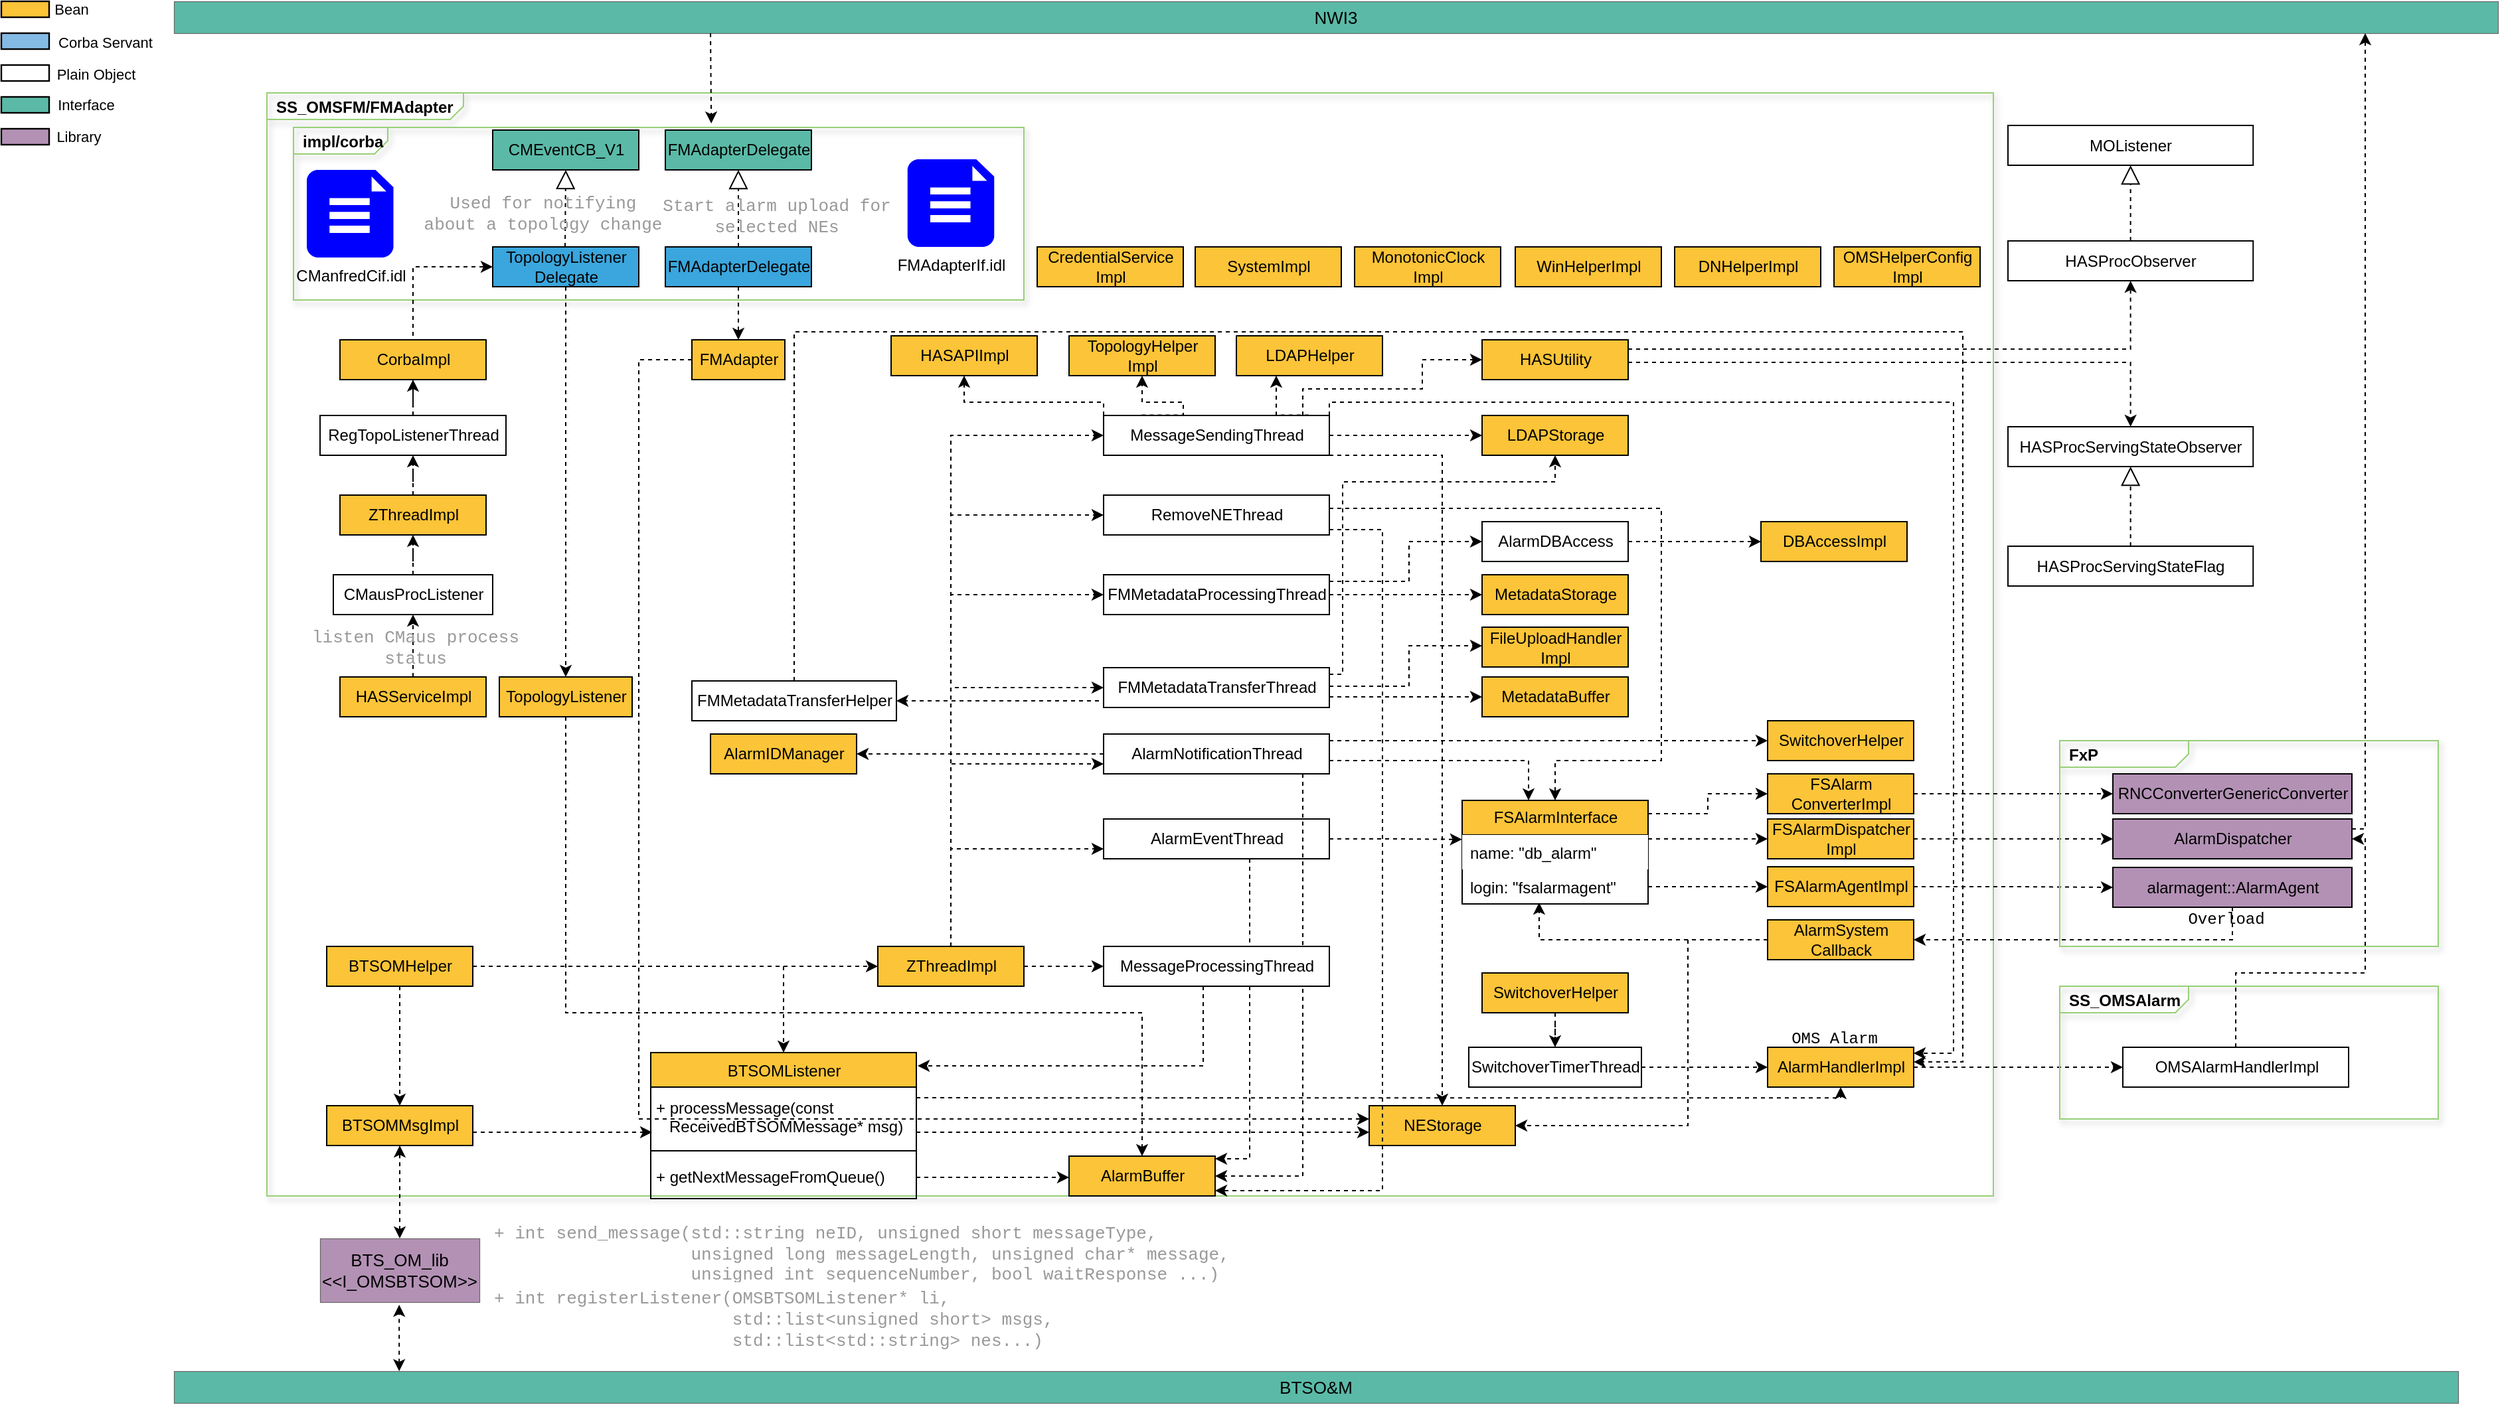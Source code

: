 <mxfile version="12.7.2" type="device"><diagram id="Pwhf-rDrV4LEIZyOtJQe" name="Page-1"><mxGraphModel dx="1102" dy="582" grid="1" gridSize="10" guides="1" tooltips="1" connect="1" arrows="1" fold="1" page="1" pageScale="1" pageWidth="1169" pageHeight="1654" math="0" shadow="0"><root><mxCell id="0"/><mxCell id="1" parent="0"/><mxCell id="qWpNxqT0MkbdNJrbMM1E-14" value="&lt;p style=&quot;margin: 0px ; margin-top: 4px ; margin-left: 7px ; text-align: left&quot;&gt;&lt;b&gt;SS_OMSFM/FMAdapter&lt;/b&gt;&lt;br&gt;&lt;/p&gt;" style="html=1;shape=mxgraph.sysml.package;overflow=fill;labelX=148.5;strokeWidth=1;align=center;fillColor=#FFFFFF;gradientColor=none;strokeColor=#97D077;perimeterSpacing=0;shadow=1;fillOpacity=0;" vertex="1" parent="1"><mxGeometry x="350" y="357" width="1300" height="831" as="geometry"/></mxCell><mxCell id="qWpNxqT0MkbdNJrbMM1E-1" value="" style="html=1;whiteSpace=wrap;;fontSize=11;spacing=0;fillOpacity=100;fillColor=#fcc438;strokeWidth=1.2;" vertex="1" parent="1"><mxGeometry x="150" y="288" width="36" height="12" as="geometry"/></mxCell><mxCell id="qWpNxqT0MkbdNJrbMM1E-2" value="" style="html=1;whiteSpace=wrap;;fontSize=11;spacing=0;fillOpacity=100;fillColor=#83bbe5;strokeWidth=1.2;" vertex="1" parent="1"><mxGeometry x="150" y="312" width="36" height="12" as="geometry"/></mxCell><mxCell id="qWpNxqT0MkbdNJrbMM1E-3" value="" style="html=1;whiteSpace=wrap;;fontSize=11;spacing=0;fillOpacity=100;fillColor=#FFFFFF;strokeWidth=1.2;" vertex="1" parent="1"><mxGeometry x="150" y="336" width="36" height="12" as="geometry"/></mxCell><mxCell id="qWpNxqT0MkbdNJrbMM1E-4" value="" style="html=1;whiteSpace=wrap;;fontSize=11;spacing=0;fillOpacity=100;fillColor=#5abaa7;strokeWidth=1.2;" vertex="1" parent="1"><mxGeometry x="150" y="360" width="36" height="12" as="geometry"/></mxCell><mxCell id="qWpNxqT0MkbdNJrbMM1E-5" value="Bean" style="html=1;whiteSpace=wrap;;fontSize=11;fontColor=#000000;spacing=5;strokeOpacity=0;fillOpacity=0;fillColor=#ffffff;strokeWidth=0.6;" vertex="1" parent="1"><mxGeometry x="190" y="288" width="25.5" height="12" as="geometry"/></mxCell><mxCell id="qWpNxqT0MkbdNJrbMM1E-6" value="Corba Servant" style="html=1;whiteSpace=wrap;;fontSize=11;fontColor=#000000;spacing=5;strokeOpacity=0;fillOpacity=0;fillColor=#ffffff;strokeWidth=0.6;" vertex="1" parent="1"><mxGeometry x="181.75" y="313" width="92.5" height="12" as="geometry"/></mxCell><mxCell id="qWpNxqT0MkbdNJrbMM1E-7" value="Plain Object" style="html=1;whiteSpace=wrap;;fontSize=11;fontColor=#000000;spacing=5;strokeOpacity=0;fillOpacity=0;fillColor=#ffffff;strokeWidth=0.6;" vertex="1" parent="1"><mxGeometry x="185" y="337" width="73" height="12" as="geometry"/></mxCell><mxCell id="qWpNxqT0MkbdNJrbMM1E-8" value="Interface" style="html=1;whiteSpace=wrap;;fontSize=11;fontColor=#000000;spacing=5;strokeOpacity=0;fillOpacity=0;fillColor=#ffffff;strokeWidth=0.6;" vertex="1" parent="1"><mxGeometry x="192.62" y="360" width="42" height="12" as="geometry"/></mxCell><mxCell id="qWpNxqT0MkbdNJrbMM1E-9" value="NWI3" style="html=1;whiteSpace=wrap;fontSize=13;fontColor=#000000;spacing=5;strokeColor=#666666;strokeOpacity=100;fillOpacity=100;fillColor=#5abaa7;strokeWidth=0.6;" vertex="1" parent="1"><mxGeometry x="280" y="288" width="1750" height="24" as="geometry"/></mxCell><mxCell id="qWpNxqT0MkbdNJrbMM1E-10" value="" style="html=1;whiteSpace=wrap;;fontSize=11;spacing=0;fillOpacity=100;fillColor=#b391b5;strokeWidth=1.2;" vertex="1" parent="1"><mxGeometry x="150" y="384" width="36" height="12" as="geometry"/></mxCell><mxCell id="qWpNxqT0MkbdNJrbMM1E-11" value="Library" style="html=1;whiteSpace=wrap;;fontSize=11;fontColor=#000000;spacing=5;strokeOpacity=0;fillOpacity=0;fillColor=#ffffff;strokeWidth=0.6;" vertex="1" parent="1"><mxGeometry x="192.62" y="384" width="31.38" height="12" as="geometry"/></mxCell><mxCell id="qWpNxqT0MkbdNJrbMM1E-12" value="BTSO&amp;amp;M" style="html=1;whiteSpace=wrap;fontSize=13;fontColor=#000000;spacing=5;strokeColor=#666666;strokeOpacity=100;fillOpacity=100;fillColor=#5abaa7;strokeWidth=0.6;" vertex="1" parent="1"><mxGeometry x="280" y="1320" width="1720" height="24" as="geometry"/></mxCell><mxCell id="qWpNxqT0MkbdNJrbMM1E-15" value="SystemImpl" style="html=1;fillColor=#FCC438;" vertex="1" parent="1"><mxGeometry x="1048.99" y="473" width="110" height="30" as="geometry"/></mxCell><mxCell id="qWpNxqT0MkbdNJrbMM1E-16" value="DNHelperImpl" style="html=1;fillColor=#FCC438;" vertex="1" parent="1"><mxGeometry x="1410" y="473" width="110" height="30" as="geometry"/></mxCell><mxCell id="qWpNxqT0MkbdNJrbMM1E-17" value="CredentialService&lt;br&gt;Impl" style="html=1;fillColor=#FCC438;" vertex="1" parent="1"><mxGeometry x="930" y="473" width="110" height="30" as="geometry"/></mxCell><mxCell id="qWpNxqT0MkbdNJrbMM1E-18" value="HASAPIImpl" style="html=1;fillColor=#FCC438;" vertex="1" parent="1"><mxGeometry x="820" y="540" width="110" height="30" as="geometry"/></mxCell><mxCell id="qWpNxqT0MkbdNJrbMM1E-283" style="edgeStyle=orthogonalEdgeStyle;rounded=0;orthogonalLoop=1;jettySize=auto;html=1;dashed=1;fontFamily=Courier New;fontSize=13;fontColor=#999999;" edge="1" parent="1" source="qWpNxqT0MkbdNJrbMM1E-19" target="qWpNxqT0MkbdNJrbMM1E-46"><mxGeometry relative="1" as="geometry"><Array as="points"><mxPoint x="630" y="558"/><mxPoint x="630" y="1130"/></Array></mxGeometry></mxCell><mxCell id="qWpNxqT0MkbdNJrbMM1E-19" value="FMAdapter" style="html=1;fillColor=#FCC438;" vertex="1" parent="1"><mxGeometry x="670" y="543" width="70" height="30" as="geometry"/></mxCell><mxCell id="qWpNxqT0MkbdNJrbMM1E-129" style="edgeStyle=orthogonalEdgeStyle;rounded=0;orthogonalLoop=1;jettySize=auto;html=1;dashed=1;fontFamily=Courier New;fontColor=#B9E0A5;exitX=1;exitY=0.5;exitDx=0;exitDy=0;" edge="1" parent="1" source="qWpNxqT0MkbdNJrbMM1E-135"><mxGeometry relative="1" as="geometry"><mxPoint x="1110" y="915" as="sourcePoint"/><mxPoint x="1480" y="955" as="targetPoint"/></mxGeometry></mxCell><mxCell id="qWpNxqT0MkbdNJrbMM1E-22" value="AlarmIDManager" style="html=1;fillColor=#FCC438;" vertex="1" parent="1"><mxGeometry x="684.01" y="840" width="110" height="30" as="geometry"/></mxCell><mxCell id="qWpNxqT0MkbdNJrbMM1E-284" style="edgeStyle=orthogonalEdgeStyle;rounded=0;orthogonalLoop=1;jettySize=auto;html=1;entryX=0.005;entryY=0.773;entryDx=0;entryDy=0;entryPerimeter=0;dashed=1;fontFamily=Courier New;fontSize=13;fontColor=#999999;" edge="1" parent="1" source="qWpNxqT0MkbdNJrbMM1E-23" target="qWpNxqT0MkbdNJrbMM1E-124"><mxGeometry relative="1" as="geometry"><Array as="points"><mxPoint x="540" y="1140"/><mxPoint x="540" y="1140"/></Array></mxGeometry></mxCell><mxCell id="qWpNxqT0MkbdNJrbMM1E-23" value="BTSOMMsgImpl" style="html=1;fillColor=#FCC438;" vertex="1" parent="1"><mxGeometry x="395.01" y="1120" width="110" height="30" as="geometry"/></mxCell><mxCell id="qWpNxqT0MkbdNJrbMM1E-32" value="CorbaImpl" style="html=1;fillColor=#FCC438;" vertex="1" parent="1"><mxGeometry x="405" y="543" width="110" height="30" as="geometry"/></mxCell><mxCell id="qWpNxqT0MkbdNJrbMM1E-207" style="edgeStyle=orthogonalEdgeStyle;rounded=0;orthogonalLoop=1;jettySize=auto;html=1;entryX=0;entryY=0.5;entryDx=0;entryDy=0;dashed=1;fontFamily=Courier New;fontColor=#B9E0A5;" edge="1" parent="1" source="qWpNxqT0MkbdNJrbMM1E-33" target="qWpNxqT0MkbdNJrbMM1E-206"><mxGeometry relative="1" as="geometry"/></mxCell><mxCell id="qWpNxqT0MkbdNJrbMM1E-33" value="FSAlarm&lt;br&gt;ConverterImpl" style="html=1;fillColor=#FCC438;" vertex="1" parent="1"><mxGeometry x="1480" y="870" width="110" height="30" as="geometry"/></mxCell><mxCell id="qWpNxqT0MkbdNJrbMM1E-34" value="DBAccessImpl" style="html=1;fillColor=#FCC438;" vertex="1" parent="1"><mxGeometry x="1475" y="680" width="110" height="30" as="geometry"/></mxCell><mxCell id="qWpNxqT0MkbdNJrbMM1E-35" value="MonotonicClock&lt;br&gt;Impl" style="html=1;fillColor=#FCC438;" vertex="1" parent="1"><mxGeometry x="1169" y="473" width="110" height="30" as="geometry"/></mxCell><mxCell id="qWpNxqT0MkbdNJrbMM1E-240" style="edgeStyle=orthogonalEdgeStyle;rounded=0;orthogonalLoop=1;jettySize=auto;html=1;dashed=1;fontFamily=Courier New;fontColor=#B9E0A5;" edge="1" parent="1" source="qWpNxqT0MkbdNJrbMM1E-36" target="qWpNxqT0MkbdNJrbMM1E-37"><mxGeometry relative="1" as="geometry"><Array as="points"><mxPoint x="575" y="1050"/><mxPoint x="1009" y="1050"/></Array></mxGeometry></mxCell><mxCell id="qWpNxqT0MkbdNJrbMM1E-36" value="TopologyListener" style="html=1;fillColor=#FCC438;" vertex="1" parent="1"><mxGeometry x="525" y="797" width="100" height="30" as="geometry"/></mxCell><mxCell id="qWpNxqT0MkbdNJrbMM1E-37" value="AlarmBuffer" style="html=1;fillColor=#FCC438;" vertex="1" parent="1"><mxGeometry x="953.99" y="1158" width="110" height="30" as="geometry"/></mxCell><mxCell id="qWpNxqT0MkbdNJrbMM1E-295" style="edgeStyle=orthogonalEdgeStyle;rounded=0;orthogonalLoop=1;jettySize=auto;html=1;entryX=0.5;entryY=1;entryDx=0;entryDy=0;dashed=1;fontFamily=Courier New;fontSize=13;fontColor=#999999;" edge="1" parent="1" source="qWpNxqT0MkbdNJrbMM1E-38" target="qWpNxqT0MkbdNJrbMM1E-293"><mxGeometry relative="1" as="geometry"><Array as="points"><mxPoint x="1753" y="550"/></Array></mxGeometry></mxCell><mxCell id="qWpNxqT0MkbdNJrbMM1E-299" style="edgeStyle=orthogonalEdgeStyle;rounded=0;orthogonalLoop=1;jettySize=auto;html=1;entryX=0.5;entryY=0;entryDx=0;entryDy=0;dashed=1;fontFamily=Courier New;fontSize=13;fontColor=#999999;" edge="1" parent="1" source="qWpNxqT0MkbdNJrbMM1E-38" target="qWpNxqT0MkbdNJrbMM1E-288"><mxGeometry relative="1" as="geometry"><Array as="points"><mxPoint x="1753" y="560"/></Array></mxGeometry></mxCell><mxCell id="qWpNxqT0MkbdNJrbMM1E-38" value="HASUtility" style="html=1;fillColor=#FCC438;" vertex="1" parent="1"><mxGeometry x="1265" y="543" width="110" height="30" as="geometry"/></mxCell><mxCell id="qWpNxqT0MkbdNJrbMM1E-198" style="edgeStyle=orthogonalEdgeStyle;rounded=0;orthogonalLoop=1;jettySize=auto;html=1;entryX=1;entryY=0.5;entryDx=0;entryDy=0;dashed=1;fontFamily=Courier New;fontColor=#B9E0A5;" edge="1" parent="1" source="qWpNxqT0MkbdNJrbMM1E-202" target="qWpNxqT0MkbdNJrbMM1E-47"><mxGeometry relative="1" as="geometry"><Array as="points"><mxPoint x="1830" y="995"/></Array></mxGeometry></mxCell><mxCell id="qWpNxqT0MkbdNJrbMM1E-203" style="edgeStyle=orthogonalEdgeStyle;rounded=0;orthogonalLoop=1;jettySize=auto;html=1;entryX=0;entryY=0.5;entryDx=0;entryDy=0;dashed=1;fontFamily=Courier New;fontColor=#B9E0A5;" edge="1" parent="1" source="qWpNxqT0MkbdNJrbMM1E-41" target="qWpNxqT0MkbdNJrbMM1E-202"><mxGeometry relative="1" as="geometry"/></mxCell><mxCell id="qWpNxqT0MkbdNJrbMM1E-41" value="FSAlarmAgentImpl" style="html=1;fillColor=#FCC438;" vertex="1" parent="1"><mxGeometry x="1480" y="940" width="110" height="30" as="geometry"/></mxCell><mxCell id="qWpNxqT0MkbdNJrbMM1E-42" value="TopologyHelper&lt;br&gt;Impl" style="html=1;fillColor=#FCC438;" vertex="1" parent="1"><mxGeometry x="953.99" y="540" width="110" height="30" as="geometry"/></mxCell><mxCell id="qWpNxqT0MkbdNJrbMM1E-267" style="edgeStyle=orthogonalEdgeStyle;rounded=0;orthogonalLoop=1;jettySize=auto;html=1;entryX=0.5;entryY=1;entryDx=0;entryDy=0;dashed=1;fontFamily=Courier New;fontSize=13;fontColor=#999999;" edge="1" parent="1" source="qWpNxqT0MkbdNJrbMM1E-43" target="qWpNxqT0MkbdNJrbMM1E-241"><mxGeometry relative="1" as="geometry"/></mxCell><mxCell id="qWpNxqT0MkbdNJrbMM1E-43" value="HASServiceImpl" style="html=1;fillColor=#FCC438;" vertex="1" parent="1"><mxGeometry x="405" y="797" width="110" height="30" as="geometry"/></mxCell><mxCell id="qWpNxqT0MkbdNJrbMM1E-44" value="WinHelperImpl" style="html=1;fillColor=#FCC438;" vertex="1" parent="1"><mxGeometry x="1290" y="473" width="110" height="30" as="geometry"/></mxCell><mxCell id="qWpNxqT0MkbdNJrbMM1E-46" value="NEStorage" style="html=1;fillColor=#FCC438;" vertex="1" parent="1"><mxGeometry x="1180" y="1120" width="110" height="30" as="geometry"/></mxCell><mxCell id="qWpNxqT0MkbdNJrbMM1E-281" style="edgeStyle=orthogonalEdgeStyle;rounded=0;orthogonalLoop=1;jettySize=auto;html=1;entryX=0.414;entryY=0.962;entryDx=0;entryDy=0;entryPerimeter=0;dashed=1;fontFamily=Courier New;fontSize=13;fontColor=#999999;exitX=0;exitY=0.5;exitDx=0;exitDy=0;" edge="1" parent="1" source="qWpNxqT0MkbdNJrbMM1E-47" target="qWpNxqT0MkbdNJrbMM1E-135"><mxGeometry relative="1" as="geometry"/></mxCell><mxCell id="qWpNxqT0MkbdNJrbMM1E-282" style="edgeStyle=orthogonalEdgeStyle;rounded=0;orthogonalLoop=1;jettySize=auto;html=1;entryX=1;entryY=0.5;entryDx=0;entryDy=0;dashed=1;fontFamily=Courier New;fontSize=13;fontColor=#999999;" edge="1" parent="1" source="qWpNxqT0MkbdNJrbMM1E-47" target="qWpNxqT0MkbdNJrbMM1E-46"><mxGeometry relative="1" as="geometry"><Array as="points"><mxPoint x="1420" y="1135"/></Array></mxGeometry></mxCell><mxCell id="qWpNxqT0MkbdNJrbMM1E-47" value="AlarmSystem&lt;br&gt;Callback" style="html=1;fillColor=#FCC438;" vertex="1" parent="1"><mxGeometry x="1480" y="980" width="110" height="30" as="geometry"/></mxCell><mxCell id="qWpNxqT0MkbdNJrbMM1E-48" value="FileUploadHandler&lt;br&gt;Impl" style="html=1;fillColor=#FCC438;" vertex="1" parent="1"><mxGeometry x="1265" y="759.5" width="110" height="30" as="geometry"/></mxCell><mxCell id="qWpNxqT0MkbdNJrbMM1E-201" style="edgeStyle=orthogonalEdgeStyle;rounded=0;orthogonalLoop=1;jettySize=auto;html=1;entryX=0;entryY=0.5;entryDx=0;entryDy=0;dashed=1;fontFamily=Courier New;fontColor=#B9E0A5;" edge="1" parent="1" source="qWpNxqT0MkbdNJrbMM1E-50" target="qWpNxqT0MkbdNJrbMM1E-200"><mxGeometry relative="1" as="geometry"/></mxCell><mxCell id="qWpNxqT0MkbdNJrbMM1E-50" value="FSAlarmDispatcher&lt;br&gt;Impl" style="html=1;fillColor=#FCC438;" vertex="1" parent="1"><mxGeometry x="1480" y="904" width="110" height="30" as="geometry"/></mxCell><mxCell id="qWpNxqT0MkbdNJrbMM1E-208" style="edgeStyle=orthogonalEdgeStyle;rounded=0;orthogonalLoop=1;jettySize=auto;html=1;dashed=1;fontFamily=Courier New;fontColor=#B9E0A5;" edge="1" parent="1" source="qWpNxqT0MkbdNJrbMM1E-51" target="qWpNxqT0MkbdNJrbMM1E-151"><mxGeometry relative="1" as="geometry"/></mxCell><mxCell id="qWpNxqT0MkbdNJrbMM1E-51" value="AlarmHandlerImpl" style="html=1;fillColor=#FCC438;" vertex="1" parent="1"><mxGeometry x="1480" y="1076" width="110" height="30" as="geometry"/></mxCell><mxCell id="qWpNxqT0MkbdNJrbMM1E-89" style="edgeStyle=orthogonalEdgeStyle;rounded=0;orthogonalLoop=1;jettySize=auto;html=1;dashed=1;" edge="1" parent="1" source="qWpNxqT0MkbdNJrbMM1E-52" target="qWpNxqT0MkbdNJrbMM1E-87"><mxGeometry relative="1" as="geometry"><Array as="points"><mxPoint x="865" y="615"/></Array></mxGeometry></mxCell><mxCell id="qWpNxqT0MkbdNJrbMM1E-120" style="edgeStyle=orthogonalEdgeStyle;rounded=0;orthogonalLoop=1;jettySize=auto;html=1;dashed=1;fontFamily=Courier New;fontColor=#B9E0A5;" edge="1" parent="1" source="qWpNxqT0MkbdNJrbMM1E-52" target="qWpNxqT0MkbdNJrbMM1E-93"><mxGeometry relative="1" as="geometry"/></mxCell><mxCell id="qWpNxqT0MkbdNJrbMM1E-191" style="edgeStyle=orthogonalEdgeStyle;rounded=0;orthogonalLoop=1;jettySize=auto;html=1;entryX=0;entryY=0.5;entryDx=0;entryDy=0;dashed=1;fontFamily=Courier New;fontColor=#B9E0A5;" edge="1" parent="1" source="qWpNxqT0MkbdNJrbMM1E-52" target="qWpNxqT0MkbdNJrbMM1E-90"><mxGeometry relative="1" as="geometry"><Array as="points"><mxPoint x="865" y="675"/></Array></mxGeometry></mxCell><mxCell id="qWpNxqT0MkbdNJrbMM1E-192" style="edgeStyle=orthogonalEdgeStyle;rounded=0;orthogonalLoop=1;jettySize=auto;html=1;entryX=0;entryY=0.5;entryDx=0;entryDy=0;dashed=1;fontFamily=Courier New;fontColor=#B9E0A5;" edge="1" parent="1" source="qWpNxqT0MkbdNJrbMM1E-52" target="qWpNxqT0MkbdNJrbMM1E-97"><mxGeometry relative="1" as="geometry"><Array as="points"><mxPoint x="865" y="735"/></Array></mxGeometry></mxCell><mxCell id="qWpNxqT0MkbdNJrbMM1E-193" style="edgeStyle=orthogonalEdgeStyle;rounded=0;orthogonalLoop=1;jettySize=auto;html=1;entryX=0;entryY=0.5;entryDx=0;entryDy=0;dashed=1;fontFamily=Courier New;fontColor=#B9E0A5;" edge="1" parent="1" source="qWpNxqT0MkbdNJrbMM1E-52" target="qWpNxqT0MkbdNJrbMM1E-95"><mxGeometry relative="1" as="geometry"><Array as="points"><mxPoint x="865" y="805"/></Array></mxGeometry></mxCell><mxCell id="qWpNxqT0MkbdNJrbMM1E-194" style="edgeStyle=orthogonalEdgeStyle;rounded=0;orthogonalLoop=1;jettySize=auto;html=1;entryX=0;entryY=0.75;entryDx=0;entryDy=0;dashed=1;fontFamily=Courier New;fontColor=#B9E0A5;" edge="1" parent="1" source="qWpNxqT0MkbdNJrbMM1E-52" target="qWpNxqT0MkbdNJrbMM1E-92"><mxGeometry relative="1" as="geometry"><Array as="points"><mxPoint x="865" y="863"/></Array></mxGeometry></mxCell><mxCell id="qWpNxqT0MkbdNJrbMM1E-195" style="edgeStyle=orthogonalEdgeStyle;rounded=0;orthogonalLoop=1;jettySize=auto;html=1;entryX=0;entryY=0.75;entryDx=0;entryDy=0;dashed=1;fontFamily=Courier New;fontColor=#B9E0A5;" edge="1" parent="1" source="qWpNxqT0MkbdNJrbMM1E-52" target="qWpNxqT0MkbdNJrbMM1E-91"><mxGeometry relative="1" as="geometry"><Array as="points"><mxPoint x="865" y="927"/></Array></mxGeometry></mxCell><mxCell id="qWpNxqT0MkbdNJrbMM1E-52" value="ZThreadImpl" style="html=1;fillColor=#FCC438;" vertex="1" parent="1"><mxGeometry x="810" y="1000" width="110" height="30" as="geometry"/></mxCell><mxCell id="qWpNxqT0MkbdNJrbMM1E-53" value="OMSHelperConfig&lt;br&gt;Impl" style="html=1;fillColor=#FCC438;" vertex="1" parent="1"><mxGeometry x="1530" y="473" width="110" height="30" as="geometry"/></mxCell><mxCell id="qWpNxqT0MkbdNJrbMM1E-88" style="edgeStyle=orthogonalEdgeStyle;rounded=0;orthogonalLoop=1;jettySize=auto;html=1;dashed=1;" edge="1" parent="1" source="qWpNxqT0MkbdNJrbMM1E-54" target="qWpNxqT0MkbdNJrbMM1E-52"><mxGeometry relative="1" as="geometry"/></mxCell><mxCell id="qWpNxqT0MkbdNJrbMM1E-118" style="edgeStyle=orthogonalEdgeStyle;rounded=0;orthogonalLoop=1;jettySize=auto;html=1;entryX=0.5;entryY=0;entryDx=0;entryDy=0;dashed=1;fontFamily=Courier New;fontColor=#B9E0A5;" edge="1" parent="1" source="qWpNxqT0MkbdNJrbMM1E-54" target="qWpNxqT0MkbdNJrbMM1E-23"><mxGeometry relative="1" as="geometry"/></mxCell><mxCell id="qWpNxqT0MkbdNJrbMM1E-119" style="edgeStyle=orthogonalEdgeStyle;rounded=0;orthogonalLoop=1;jettySize=auto;html=1;dashed=1;fontFamily=Courier New;fontColor=#B9E0A5;entryX=0.5;entryY=0;entryDx=0;entryDy=0;" edge="1" parent="1" source="qWpNxqT0MkbdNJrbMM1E-54" target="qWpNxqT0MkbdNJrbMM1E-123"><mxGeometry relative="1" as="geometry"><mxPoint x="715" y="1120" as="targetPoint"/><Array as="points"><mxPoint x="739" y="1015"/></Array></mxGeometry></mxCell><mxCell id="qWpNxqT0MkbdNJrbMM1E-54" value="BTSOMHelper" style="html=1;fillColor=#FCC438;" vertex="1" parent="1"><mxGeometry x="395.01" y="1000" width="110" height="30" as="geometry"/></mxCell><mxCell id="qWpNxqT0MkbdNJrbMM1E-55" value="SwitchoverHelper" style="html=1;fillColor=#FCC438;" vertex="1" parent="1"><mxGeometry x="1480" y="830" width="110" height="30" as="geometry"/></mxCell><mxCell id="qWpNxqT0MkbdNJrbMM1E-56" value="LDAPStorage" style="html=1;fillColor=#FCC438;" vertex="1" parent="1"><mxGeometry x="1265" y="600" width="110" height="30" as="geometry"/></mxCell><mxCell id="qWpNxqT0MkbdNJrbMM1E-57" value="MetadataStorage" style="html=1;fillColor=#FCC438;" vertex="1" parent="1"><mxGeometry x="1265" y="720" width="110" height="30" as="geometry"/></mxCell><mxCell id="qWpNxqT0MkbdNJrbMM1E-60" value="&lt;p style=&quot;margin: 0px ; margin-top: 4px ; margin-left: 7px ; text-align: left&quot;&gt;&lt;b&gt;impl/corba&lt;/b&gt;&lt;/p&gt;" style="html=1;shape=mxgraph.sysml.package;overflow=fill;labelX=71;strokeWidth=1;align=center;fillColor=#FFFFFF;gradientColor=none;strokeColor=#97D077;perimeterSpacing=0;shadow=1;fillOpacity=0;" vertex="1" parent="1"><mxGeometry x="370" y="383" width="550" height="130" as="geometry"/></mxCell><mxCell id="qWpNxqT0MkbdNJrbMM1E-63" style="edgeStyle=orthogonalEdgeStyle;rounded=0;orthogonalLoop=1;jettySize=auto;html=1;dashed=1;" edge="1" parent="1" source="qWpNxqT0MkbdNJrbMM1E-61" target="qWpNxqT0MkbdNJrbMM1E-19"><mxGeometry relative="1" as="geometry"><Array as="points"><mxPoint x="705" y="520"/><mxPoint x="705" y="520"/></Array></mxGeometry></mxCell><mxCell id="qWpNxqT0MkbdNJrbMM1E-61" value="FMAdapterDelegate" style="html=1;fillColor=#3AA6DD;" vertex="1" parent="1"><mxGeometry x="650" y="473" width="110" height="30" as="geometry"/></mxCell><mxCell id="qWpNxqT0MkbdNJrbMM1E-86" style="edgeStyle=orthogonalEdgeStyle;rounded=0;orthogonalLoop=1;jettySize=auto;html=1;entryX=0.5;entryY=0;entryDx=0;entryDy=0;dashed=1;" edge="1" parent="1" source="qWpNxqT0MkbdNJrbMM1E-62" target="qWpNxqT0MkbdNJrbMM1E-36"><mxGeometry relative="1" as="geometry"/></mxCell><mxCell id="qWpNxqT0MkbdNJrbMM1E-62" value="TopologyListener&lt;br&gt;Delegate" style="html=1;fillColor=#3AA6DD;" vertex="1" parent="1"><mxGeometry x="520" y="473" width="110" height="30" as="geometry"/></mxCell><mxCell id="qWpNxqT0MkbdNJrbMM1E-64" value="FMAdapterIf.idl" style="verticalLabelPosition=bottom;html=1;verticalAlign=top;align=center;strokeColor=none;fillColor=#0000FF;shape=mxgraph.azure.file_2;pointerEvents=1;" vertex="1" parent="1"><mxGeometry x="832.38" y="407" width="65.25" height="66" as="geometry"/></mxCell><mxCell id="qWpNxqT0MkbdNJrbMM1E-69" value="FMAdapterDelegate" style="html=1;fillColor=#5ABAA7;" vertex="1" parent="1"><mxGeometry x="650" y="385" width="110" height="30" as="geometry"/></mxCell><mxCell id="qWpNxqT0MkbdNJrbMM1E-70" value="CMEventCB_V1" style="html=1;fillColor=#5ABAA7;" vertex="1" parent="1"><mxGeometry x="520" y="385" width="110" height="30" as="geometry"/></mxCell><mxCell id="qWpNxqT0MkbdNJrbMM1E-76" value="" style="endArrow=block;dashed=1;endFill=0;endSize=12;html=1;entryX=0.5;entryY=1;entryDx=0;entryDy=0;" edge="1" parent="1" source="qWpNxqT0MkbdNJrbMM1E-61" target="qWpNxqT0MkbdNJrbMM1E-69"><mxGeometry width="160" relative="1" as="geometry"><mxPoint x="705" y="473" as="sourcePoint"/><mxPoint x="704.5" y="443" as="targetPoint"/></mxGeometry></mxCell><mxCell id="qWpNxqT0MkbdNJrbMM1E-82" value="" style="endArrow=block;dashed=1;endFill=0;endSize=12;html=1;entryX=0.5;entryY=1;entryDx=0;entryDy=0;" edge="1" parent="1" target="qWpNxqT0MkbdNJrbMM1E-70"><mxGeometry width="160" relative="1" as="geometry"><mxPoint x="574.5" y="473" as="sourcePoint"/><mxPoint x="574.5" y="433" as="targetPoint"/></mxGeometry></mxCell><mxCell id="qWpNxqT0MkbdNJrbMM1E-83" value="&lt;span&gt;CManfredCif.idl&lt;/span&gt;" style="verticalLabelPosition=bottom;html=1;verticalAlign=top;align=center;strokeColor=none;fillColor=#0000FF;shape=mxgraph.azure.file_2;pointerEvents=1;" vertex="1" parent="1"><mxGeometry x="380" y="415" width="65.25" height="66" as="geometry"/></mxCell><mxCell id="qWpNxqT0MkbdNJrbMM1E-166" style="edgeStyle=orthogonalEdgeStyle;rounded=0;orthogonalLoop=1;jettySize=auto;html=1;dashed=1;fontFamily=Courier New;fontColor=#B9E0A5;" edge="1" parent="1" source="qWpNxqT0MkbdNJrbMM1E-87" target="qWpNxqT0MkbdNJrbMM1E-56"><mxGeometry relative="1" as="geometry"/></mxCell><mxCell id="qWpNxqT0MkbdNJrbMM1E-167" style="edgeStyle=orthogonalEdgeStyle;rounded=0;orthogonalLoop=1;jettySize=auto;html=1;dashed=1;fontFamily=Courier New;fontColor=#B9E0A5;exitX=0.169;exitY=-0.01;exitDx=0;exitDy=0;exitPerimeter=0;" edge="1" parent="1" source="qWpNxqT0MkbdNJrbMM1E-87" target="qWpNxqT0MkbdNJrbMM1E-42"><mxGeometry relative="1" as="geometry"><Array as="points"><mxPoint x="1040" y="600"/><mxPoint x="1040" y="590"/><mxPoint x="1009" y="590"/></Array></mxGeometry></mxCell><mxCell id="qWpNxqT0MkbdNJrbMM1E-169" style="edgeStyle=orthogonalEdgeStyle;rounded=0;orthogonalLoop=1;jettySize=auto;html=1;dashed=1;fontFamily=Courier New;fontColor=#B9E0A5;" edge="1" parent="1" source="qWpNxqT0MkbdNJrbMM1E-87" target="qWpNxqT0MkbdNJrbMM1E-46"><mxGeometry relative="1" as="geometry"><Array as="points"><mxPoint x="1235" y="630"/></Array></mxGeometry></mxCell><mxCell id="qWpNxqT0MkbdNJrbMM1E-229" style="edgeStyle=orthogonalEdgeStyle;rounded=0;orthogonalLoop=1;jettySize=auto;html=1;entryX=1;entryY=0.25;entryDx=0;entryDy=0;dashed=1;fontFamily=Courier New;fontColor=#B9E0A5;exitX=1;exitY=0;exitDx=0;exitDy=0;" edge="1" parent="1" source="qWpNxqT0MkbdNJrbMM1E-87"><mxGeometry relative="1" as="geometry"><mxPoint x="1065.034" y="597" as="sourcePoint"/><mxPoint x="1590" y="1080.5" as="targetPoint"/><Array as="points"><mxPoint x="1150" y="590"/><mxPoint x="1620" y="590"/><mxPoint x="1620" y="1081"/></Array></mxGeometry></mxCell><mxCell id="qWpNxqT0MkbdNJrbMM1E-268" style="edgeStyle=orthogonalEdgeStyle;rounded=0;orthogonalLoop=1;jettySize=auto;html=1;entryX=0.5;entryY=1;entryDx=0;entryDy=0;dashed=1;fontFamily=Courier New;fontSize=13;fontColor=#999999;" edge="1" parent="1" source="qWpNxqT0MkbdNJrbMM1E-87" target="qWpNxqT0MkbdNJrbMM1E-18"><mxGeometry relative="1" as="geometry"><Array as="points"><mxPoint x="980" y="590"/><mxPoint x="875" y="590"/></Array></mxGeometry></mxCell><mxCell id="qWpNxqT0MkbdNJrbMM1E-307" style="edgeStyle=orthogonalEdgeStyle;rounded=0;orthogonalLoop=1;jettySize=auto;html=1;dashed=1;fontFamily=Courier New;fontSize=13;fontColor=#999999;" edge="1" parent="1" source="qWpNxqT0MkbdNJrbMM1E-87"><mxGeometry relative="1" as="geometry"><mxPoint x="1265" y="558" as="targetPoint"/><Array as="points"><mxPoint x="1130" y="580"/><mxPoint x="1220" y="580"/><mxPoint x="1220" y="558"/></Array></mxGeometry></mxCell><mxCell id="qWpNxqT0MkbdNJrbMM1E-87" value="MessageSendingThread" style="html=1;" vertex="1" parent="1"><mxGeometry x="980" y="600" width="170" height="30" as="geometry"/></mxCell><mxCell id="qWpNxqT0MkbdNJrbMM1E-176" style="edgeStyle=orthogonalEdgeStyle;rounded=0;orthogonalLoop=1;jettySize=auto;html=1;dashed=1;fontFamily=Courier New;fontColor=#B9E0A5;" edge="1" parent="1" source="qWpNxqT0MkbdNJrbMM1E-90"><mxGeometry relative="1" as="geometry"><mxPoint x="1320" y="890" as="targetPoint"/><Array as="points"><mxPoint x="1400" y="670"/><mxPoint x="1400" y="860"/><mxPoint x="1320" y="860"/></Array></mxGeometry></mxCell><mxCell id="qWpNxqT0MkbdNJrbMM1E-177" style="edgeStyle=orthogonalEdgeStyle;rounded=0;orthogonalLoop=1;jettySize=auto;html=1;entryX=1;entryY=0.5;entryDx=0;entryDy=0;dashed=1;fontFamily=Courier New;fontColor=#B9E0A5;" edge="1" parent="1"><mxGeometry relative="1" as="geometry"><mxPoint x="1150" y="686" as="sourcePoint"/><mxPoint x="1063.99" y="1184" as="targetPoint"/><Array as="points"><mxPoint x="1190" y="686"/><mxPoint x="1190" y="1184"/></Array></mxGeometry></mxCell><mxCell id="qWpNxqT0MkbdNJrbMM1E-90" value="RemoveNEThread" style="html=1;" vertex="1" parent="1"><mxGeometry x="980" y="660" width="170" height="30" as="geometry"/></mxCell><mxCell id="qWpNxqT0MkbdNJrbMM1E-148" style="edgeStyle=orthogonalEdgeStyle;rounded=0;orthogonalLoop=1;jettySize=auto;html=1;entryX=-0.001;entryY=0.377;entryDx=0;entryDy=0;dashed=1;fontFamily=Courier New;fontColor=#B9E0A5;entryPerimeter=0;" edge="1" parent="1" source="qWpNxqT0MkbdNJrbMM1E-91" target="qWpNxqT0MkbdNJrbMM1E-134"><mxGeometry relative="1" as="geometry"/></mxCell><mxCell id="qWpNxqT0MkbdNJrbMM1E-149" style="edgeStyle=orthogonalEdgeStyle;rounded=0;orthogonalLoop=1;jettySize=auto;html=1;dashed=1;fontFamily=Courier New;fontColor=#B9E0A5;" edge="1" parent="1" source="qWpNxqT0MkbdNJrbMM1E-91" target="qWpNxqT0MkbdNJrbMM1E-37"><mxGeometry relative="1" as="geometry"><Array as="points"><mxPoint x="1090" y="1160"/></Array></mxGeometry></mxCell><mxCell id="qWpNxqT0MkbdNJrbMM1E-91" value="AlarmEventThread" style="html=1;" vertex="1" parent="1"><mxGeometry x="980" y="904" width="170" height="30" as="geometry"/></mxCell><mxCell id="qWpNxqT0MkbdNJrbMM1E-172" style="edgeStyle=orthogonalEdgeStyle;rounded=0;orthogonalLoop=1;jettySize=auto;html=1;dashed=1;fontFamily=Courier New;fontColor=#B9E0A5;" edge="1" parent="1" source="qWpNxqT0MkbdNJrbMM1E-92" target="qWpNxqT0MkbdNJrbMM1E-134"><mxGeometry relative="1" as="geometry"><Array as="points"><mxPoint x="1300" y="860"/></Array></mxGeometry></mxCell><mxCell id="qWpNxqT0MkbdNJrbMM1E-175" style="edgeStyle=orthogonalEdgeStyle;rounded=0;orthogonalLoop=1;jettySize=auto;html=1;entryX=1;entryY=0.5;entryDx=0;entryDy=0;dashed=1;fontFamily=Courier New;fontColor=#B9E0A5;" edge="1" parent="1" source="qWpNxqT0MkbdNJrbMM1E-92" target="qWpNxqT0MkbdNJrbMM1E-37"><mxGeometry relative="1" as="geometry"><Array as="points"><mxPoint x="1130" y="1173"/></Array></mxGeometry></mxCell><mxCell id="qWpNxqT0MkbdNJrbMM1E-188" style="edgeStyle=orthogonalEdgeStyle;rounded=0;orthogonalLoop=1;jettySize=auto;html=1;dashed=1;fontFamily=Courier New;fontColor=#B9E0A5;entryX=0;entryY=0.5;entryDx=0;entryDy=0;" edge="1" parent="1" source="qWpNxqT0MkbdNJrbMM1E-92" target="qWpNxqT0MkbdNJrbMM1E-55"><mxGeometry relative="1" as="geometry"><mxPoint x="1424" y="880" as="targetPoint"/><Array as="points"><mxPoint x="1240" y="845"/><mxPoint x="1240" y="845"/></Array></mxGeometry></mxCell><mxCell id="qWpNxqT0MkbdNJrbMM1E-189" style="edgeStyle=orthogonalEdgeStyle;rounded=0;orthogonalLoop=1;jettySize=auto;html=1;dashed=1;fontFamily=Courier New;fontColor=#B9E0A5;" edge="1" parent="1" source="qWpNxqT0MkbdNJrbMM1E-92" target="qWpNxqT0MkbdNJrbMM1E-22"><mxGeometry relative="1" as="geometry"><Array as="points"><mxPoint x="820" y="855"/><mxPoint x="820" y="855"/></Array></mxGeometry></mxCell><mxCell id="qWpNxqT0MkbdNJrbMM1E-92" value="AlarmNotificationThread" style="html=1;" vertex="1" parent="1"><mxGeometry x="980" y="840" width="170" height="30" as="geometry"/></mxCell><mxCell id="qWpNxqT0MkbdNJrbMM1E-121" style="edgeStyle=orthogonalEdgeStyle;rounded=0;orthogonalLoop=1;jettySize=auto;html=1;dashed=1;fontFamily=Courier New;fontColor=#B9E0A5;" edge="1" parent="1" source="qWpNxqT0MkbdNJrbMM1E-93"><mxGeometry relative="1" as="geometry"><mxPoint x="840" y="1090" as="targetPoint"/><Array as="points"><mxPoint x="1055" y="1090"/></Array></mxGeometry></mxCell><mxCell id="qWpNxqT0MkbdNJrbMM1E-93" value="MessageProcessingThread" style="html=1;" vertex="1" parent="1"><mxGeometry x="980" y="1000" width="170" height="30" as="geometry"/></mxCell><mxCell id="qWpNxqT0MkbdNJrbMM1E-184" style="edgeStyle=orthogonalEdgeStyle;rounded=0;orthogonalLoop=1;jettySize=auto;html=1;entryX=0;entryY=0.5;entryDx=0;entryDy=0;dashed=1;fontFamily=Courier New;fontColor=#B9E0A5;" edge="1" parent="1" source="qWpNxqT0MkbdNJrbMM1E-95" target="qWpNxqT0MkbdNJrbMM1E-183"><mxGeometry relative="1" as="geometry"><Array as="points"><mxPoint x="1180" y="812"/><mxPoint x="1180" y="812"/></Array></mxGeometry></mxCell><mxCell id="qWpNxqT0MkbdNJrbMM1E-185" style="edgeStyle=orthogonalEdgeStyle;rounded=0;orthogonalLoop=1;jettySize=auto;html=1;dashed=1;fontFamily=Courier New;fontColor=#B9E0A5;entryX=0.5;entryY=1;entryDx=0;entryDy=0;" edge="1" parent="1" source="qWpNxqT0MkbdNJrbMM1E-95" target="qWpNxqT0MkbdNJrbMM1E-56"><mxGeometry relative="1" as="geometry"><mxPoint x="1170" y="610" as="targetPoint"/><Array as="points"><mxPoint x="1160" y="795"/><mxPoint x="1160" y="650"/><mxPoint x="1320" y="650"/></Array></mxGeometry></mxCell><mxCell id="qWpNxqT0MkbdNJrbMM1E-186" style="edgeStyle=orthogonalEdgeStyle;rounded=0;orthogonalLoop=1;jettySize=auto;html=1;entryX=0;entryY=0.5;entryDx=0;entryDy=0;dashed=1;fontFamily=Courier New;fontColor=#B9E0A5;" edge="1" parent="1"><mxGeometry relative="1" as="geometry"><mxPoint x="1150" y="804" as="sourcePoint"/><mxPoint x="1265" y="773.5" as="targetPoint"/><Array as="points"><mxPoint x="1210" y="804"/><mxPoint x="1210" y="774"/></Array></mxGeometry></mxCell><mxCell id="qWpNxqT0MkbdNJrbMM1E-231" style="edgeStyle=orthogonalEdgeStyle;rounded=0;orthogonalLoop=1;jettySize=auto;html=1;entryX=1;entryY=0.5;entryDx=0;entryDy=0;dashed=1;fontFamily=Courier New;fontColor=#B9E0A5;exitX=0;exitY=0.75;exitDx=0;exitDy=0;" edge="1" parent="1" source="qWpNxqT0MkbdNJrbMM1E-95" target="qWpNxqT0MkbdNJrbMM1E-230"><mxGeometry relative="1" as="geometry"><Array as="points"><mxPoint x="980" y="815"/></Array></mxGeometry></mxCell><mxCell id="qWpNxqT0MkbdNJrbMM1E-95" value="FMMetadataTransferThread" style="html=1;" vertex="1" parent="1"><mxGeometry x="980" y="790" width="170" height="30" as="geometry"/></mxCell><mxCell id="qWpNxqT0MkbdNJrbMM1E-180" style="edgeStyle=orthogonalEdgeStyle;rounded=0;orthogonalLoop=1;jettySize=auto;html=1;dashed=1;fontFamily=Courier New;fontColor=#B9E0A5;" edge="1" parent="1" source="qWpNxqT0MkbdNJrbMM1E-97" target="qWpNxqT0MkbdNJrbMM1E-57"><mxGeometry relative="1" as="geometry"><Array as="points"><mxPoint x="1170" y="735"/><mxPoint x="1170" y="735"/></Array></mxGeometry></mxCell><mxCell id="qWpNxqT0MkbdNJrbMM1E-182" style="edgeStyle=orthogonalEdgeStyle;rounded=0;orthogonalLoop=1;jettySize=auto;html=1;entryX=0;entryY=0.5;entryDx=0;entryDy=0;dashed=1;fontFamily=Courier New;fontColor=#B9E0A5;" edge="1" parent="1" target="qWpNxqT0MkbdNJrbMM1E-181"><mxGeometry relative="1" as="geometry"><mxPoint x="1150" y="725" as="sourcePoint"/><mxPoint x="1265" y="690" as="targetPoint"/><Array as="points"><mxPoint x="1210" y="725"/><mxPoint x="1210" y="695"/></Array></mxGeometry></mxCell><mxCell id="qWpNxqT0MkbdNJrbMM1E-97" value="FMMetadataProcessingThread" style="html=1;" vertex="1" parent="1"><mxGeometry x="980" y="720" width="170" height="30" as="geometry"/></mxCell><mxCell id="qWpNxqT0MkbdNJrbMM1E-99" style="edgeStyle=orthogonalEdgeStyle;rounded=0;orthogonalLoop=1;jettySize=auto;html=1;exitX=0.5;exitY=1;exitDx=0;exitDy=0;dashed=1;" edge="1" parent="1" source="qWpNxqT0MkbdNJrbMM1E-87" target="qWpNxqT0MkbdNJrbMM1E-87"><mxGeometry relative="1" as="geometry"/></mxCell><mxCell id="qWpNxqT0MkbdNJrbMM1E-101" value="BTS_OM_lib&lt;br&gt;&amp;lt;&amp;lt;I_OMSBTSOM&amp;gt;&amp;gt;&lt;br&gt;" style="html=1;whiteSpace=wrap;fontSize=13;fontColor=#000000;spacing=5;strokeColor=#666666;strokeOpacity=100;fillOpacity=100;fillColor=#b391b5;strokeWidth=0.6;" vertex="1" parent="1"><mxGeometry x="390" y="1220" width="120.01" height="48" as="geometry"/></mxCell><mxCell id="qWpNxqT0MkbdNJrbMM1E-102" value="" style="endArrow=classic;startArrow=classic;html=1;dashed=1;" edge="1" parent="1"><mxGeometry width="50" height="50" relative="1" as="geometry"><mxPoint x="449.59" y="1320" as="sourcePoint"/><mxPoint x="449.59" y="1270" as="targetPoint"/></mxGeometry></mxCell><mxCell id="qWpNxqT0MkbdNJrbMM1E-104" value="" style="endArrow=classic;startArrow=classic;html=1;dashed=1;exitX=0.5;exitY=0;exitDx=0;exitDy=0;entryX=0.5;entryY=1;entryDx=0;entryDy=0;" edge="1" parent="1" source="qWpNxqT0MkbdNJrbMM1E-101" target="qWpNxqT0MkbdNJrbMM1E-23"><mxGeometry width="50" height="50" relative="1" as="geometry"><mxPoint x="449.03" y="1190" as="sourcePoint"/><mxPoint x="449.03" y="1140" as="targetPoint"/></mxGeometry></mxCell><mxCell id="qWpNxqT0MkbdNJrbMM1E-111" value="&lt;font style=&quot;line-height: 120% ; font-size: 13px&quot; color=&quot;#999999&quot;&gt;+ int send_message(std::string neID,&amp;nbsp;unsigned short messageType,&lt;br&gt;&amp;nbsp; &amp;nbsp; &amp;nbsp; &amp;nbsp; &amp;nbsp; &amp;nbsp; &amp;nbsp; &amp;nbsp; &amp;nbsp; &amp;nbsp;unsigned long messageLength, unsigned char* message,&lt;br&gt;&amp;nbsp; &amp;nbsp; &amp;nbsp; &amp;nbsp; &amp;nbsp; &amp;nbsp; &amp;nbsp; &amp;nbsp; &amp;nbsp; &amp;nbsp;unsigned int sequenceNumber,&amp;nbsp;bool waitResponse ...)&lt;/font&gt;" style="text;align=left;verticalAlign=top;spacingLeft=4;spacingRight=4;overflow=hidden;rotatable=0;points=[[0,0.5],[1,0.5]];portConstraint=eastwest;fontFamily=Courier New;labelBackgroundColor=none;labelBorderColor=none;html=1;rounded=0;glass=0;comic=0;shadow=0;" vertex="1" parent="1"><mxGeometry x="515" y="1202" width="560" height="48" as="geometry"/></mxCell><mxCell id="qWpNxqT0MkbdNJrbMM1E-112" value="+ int registerListener(OMSBTSOMListener* li,&#10;                       std::list&lt;unsigned short&gt; msgs,&#10;                       std::list&lt;std::string&gt; nes...)" style="text;align=left;verticalAlign=top;spacingLeft=4;spacingRight=4;overflow=hidden;rotatable=0;points=[[0,0.5],[1,0.5]];portConstraint=eastwest;fontFamily=Courier New;fontStyle=0;fontColor=#999999;fontSize=13;" vertex="1" parent="1"><mxGeometry x="515" y="1250" width="565.99" height="60" as="geometry"/></mxCell><mxCell id="qWpNxqT0MkbdNJrbMM1E-123" value="&lt;span style=&quot;color: rgb(0 , 0 , 0) ; font-family: &amp;#34;helvetica&amp;#34; ; font-weight: 400&quot;&gt;BTSOMListener&lt;/span&gt;" style="swimlane;fontStyle=1;align=center;verticalAlign=top;childLayout=stackLayout;horizontal=1;startSize=26;horizontalStack=0;resizeParent=1;resizeParentMax=0;resizeLast=0;collapsible=1;marginBottom=0;rounded=0;shadow=0;glass=0;comic=0;labelBackgroundColor=none;fillColor=#FCC438;fontFamily=Courier New;fontColor=#B9E0A5;html=1;" vertex="1" parent="1"><mxGeometry x="639.01" y="1080" width="200" height="110" as="geometry"/></mxCell><mxCell id="qWpNxqT0MkbdNJrbMM1E-124" value="+ processMessage(const&#10;   ReceivedBTSOMMessage* msg)" style="text;strokeColor=none;fillColor=none;align=left;verticalAlign=top;spacingLeft=2;spacingRight=2;overflow=hidden;rotatable=0;points=[[0,0.5],[1,0.5]];portConstraint=eastwest;spacing=2;spacingTop=2;spacingBottom=2;" vertex="1" parent="qWpNxqT0MkbdNJrbMM1E-123"><mxGeometry y="26" width="200" height="44" as="geometry"/></mxCell><mxCell id="qWpNxqT0MkbdNJrbMM1E-125" value="" style="line;strokeWidth=1;fillColor=none;align=left;verticalAlign=middle;spacingTop=-1;spacingLeft=3;spacingRight=3;rotatable=0;labelPosition=right;points=[];portConstraint=eastwest;" vertex="1" parent="qWpNxqT0MkbdNJrbMM1E-123"><mxGeometry y="70" width="200" height="8" as="geometry"/></mxCell><mxCell id="qWpNxqT0MkbdNJrbMM1E-126" value="+ getNextMessageFromQueue()&#10;" style="text;strokeColor=none;fillColor=none;align=left;verticalAlign=top;spacingLeft=2;spacingRight=2;overflow=hidden;rotatable=0;points=[[0,0.5],[1,0.5]];portConstraint=eastwest;spacingTop=2;spacingBottom=2;" vertex="1" parent="qWpNxqT0MkbdNJrbMM1E-123"><mxGeometry y="78" width="200" height="32" as="geometry"/></mxCell><mxCell id="qWpNxqT0MkbdNJrbMM1E-130" style="edgeStyle=orthogonalEdgeStyle;rounded=0;orthogonalLoop=1;jettySize=auto;html=1;dashed=1;fontFamily=Courier New;fontColor=#B9E0A5;exitX=1;exitY=0.5;exitDx=0;exitDy=0;" edge="1" parent="1" source="qWpNxqT0MkbdNJrbMM1E-126" target="qWpNxqT0MkbdNJrbMM1E-37"><mxGeometry relative="1" as="geometry"><Array as="points"><mxPoint x="940" y="1174"/><mxPoint x="940" y="1174"/></Array></mxGeometry></mxCell><mxCell id="qWpNxqT0MkbdNJrbMM1E-131" style="edgeStyle=orthogonalEdgeStyle;rounded=0;orthogonalLoop=1;jettySize=auto;html=1;dashed=1;fontFamily=Courier New;fontColor=#B9E0A5;" edge="1" parent="1" source="qWpNxqT0MkbdNJrbMM1E-124" target="qWpNxqT0MkbdNJrbMM1E-46"><mxGeometry relative="1" as="geometry"><Array as="points"><mxPoint x="1060" y="1140"/><mxPoint x="1060" y="1140"/></Array></mxGeometry></mxCell><mxCell id="qWpNxqT0MkbdNJrbMM1E-153" style="edgeStyle=orthogonalEdgeStyle;rounded=0;orthogonalLoop=1;jettySize=auto;html=1;dashed=1;fontFamily=Courier New;fontColor=#B9E0A5;exitX=1;exitY=0.25;exitDx=0;exitDy=0;" edge="1" parent="1" source="qWpNxqT0MkbdNJrbMM1E-200" target="qWpNxqT0MkbdNJrbMM1E-9"><mxGeometry relative="1" as="geometry"><mxPoint x="2010" y="542" as="targetPoint"/><mxPoint x="1830" y="919" as="sourcePoint"/><Array as="points"><mxPoint x="1930" y="912"/></Array></mxGeometry></mxCell><mxCell id="qWpNxqT0MkbdNJrbMM1E-204" style="edgeStyle=orthogonalEdgeStyle;rounded=0;orthogonalLoop=1;jettySize=auto;html=1;dashed=1;fontFamily=Courier New;fontColor=#B9E0A5;" edge="1" parent="1" source="qWpNxqT0MkbdNJrbMM1E-134" target="qWpNxqT0MkbdNJrbMM1E-33"><mxGeometry relative="1" as="geometry"><Array as="points"><mxPoint x="1435" y="900"/><mxPoint x="1435" y="885"/></Array></mxGeometry></mxCell><mxCell id="qWpNxqT0MkbdNJrbMM1E-134" value="&lt;span style=&quot;color: rgb(0 , 0 , 0) ; font-family: &amp;#34;helvetica&amp;#34;&quot;&gt;FSAlarmInterface&lt;/span&gt;" style="swimlane;fontStyle=0;childLayout=stackLayout;horizontal=1;startSize=26;horizontalStack=0;resizeParent=1;resizeParentMax=0;resizeLast=0;collapsible=1;marginBottom=0;rounded=0;shadow=0;glass=0;comic=0;labelBackgroundColor=none;fontFamily=Courier New;html=1;fillColor=#FCC438;" vertex="1" parent="1"><mxGeometry x="1250" y="890" width="140" height="78" as="geometry"/></mxCell><mxCell id="qWpNxqT0MkbdNJrbMM1E-137" value="name: &quot;db_alarm&quot;" style="text;strokeColor=none;fillColor=#ffffff;align=left;verticalAlign=top;spacingLeft=4;spacingRight=4;overflow=hidden;rotatable=0;points=[[0,0.5],[1,0.5]];portConstraint=eastwest;" vertex="1" parent="qWpNxqT0MkbdNJrbMM1E-134"><mxGeometry y="26" width="140" height="26" as="geometry"/></mxCell><mxCell id="qWpNxqT0MkbdNJrbMM1E-135" value="login: &quot;fsalarmagent&quot;" style="text;strokeColor=none;fillColor=none;align=left;verticalAlign=top;spacingLeft=4;spacingRight=4;overflow=hidden;rotatable=0;points=[[0,0.5],[1,0.5]];portConstraint=eastwest;" vertex="1" parent="qWpNxqT0MkbdNJrbMM1E-134"><mxGeometry y="52" width="140" height="26" as="geometry"/></mxCell><mxCell id="qWpNxqT0MkbdNJrbMM1E-150" value="&lt;p style=&quot;margin: 0px ; margin-top: 4px ; margin-left: 7px ; text-align: left&quot;&gt;&lt;b&gt;SS_OMSAlarm&lt;/b&gt;&lt;/p&gt;" style="html=1;shape=mxgraph.sysml.package;overflow=fill;labelX=97;strokeWidth=1;align=center;fillColor=#FFFFFF;gradientColor=none;strokeColor=#97D077;perimeterSpacing=0;shadow=1;fillOpacity=0;" vertex="1" parent="1"><mxGeometry x="1700" y="1030" width="285" height="100" as="geometry"/></mxCell><mxCell id="qWpNxqT0MkbdNJrbMM1E-152" style="edgeStyle=orthogonalEdgeStyle;rounded=0;orthogonalLoop=1;jettySize=auto;html=1;dashed=1;fontFamily=Courier New;fontColor=#B9E0A5;entryX=1;entryY=0.5;entryDx=0;entryDy=0;" edge="1" parent="1" source="qWpNxqT0MkbdNJrbMM1E-151" target="qWpNxqT0MkbdNJrbMM1E-200"><mxGeometry relative="1" as="geometry"><mxPoint x="1745" y="904" as="targetPoint"/><Array as="points"><mxPoint x="1833" y="1020"/><mxPoint x="1930" y="1020"/><mxPoint x="1930" y="919"/></Array></mxGeometry></mxCell><mxCell id="qWpNxqT0MkbdNJrbMM1E-151" value="OMSAlarmHandlerImpl" style="html=1;" vertex="1" parent="1"><mxGeometry x="1747.5" y="1076" width="170" height="30" as="geometry"/></mxCell><mxCell id="qWpNxqT0MkbdNJrbMM1E-156" value="" style="endArrow=classic;html=1;dashed=1;fontFamily=Courier New;fontColor=#B9E0A5;entryX=0.572;entryY=-0.023;entryDx=0;entryDy=0;entryPerimeter=0;" edge="1" parent="1" target="qWpNxqT0MkbdNJrbMM1E-60"><mxGeometry width="50" height="50" relative="1" as="geometry"><mxPoint x="684.01" y="312" as="sourcePoint"/><mxPoint x="684.43" y="362" as="targetPoint"/></mxGeometry></mxCell><mxCell id="qWpNxqT0MkbdNJrbMM1E-159" value="&lt;font color=&quot;#000000&quot;&gt;Overload&lt;/font&gt;" style="text;html=1;align=center;verticalAlign=middle;resizable=0;points=[];autosize=1;fontFamily=Courier New;fontColor=#B9E0A5;" vertex="1" parent="1"><mxGeometry x="1790" y="970" width="70" height="20" as="geometry"/></mxCell><mxCell id="qWpNxqT0MkbdNJrbMM1E-238" style="edgeStyle=orthogonalEdgeStyle;rounded=0;orthogonalLoop=1;jettySize=auto;html=1;entryX=0;entryY=0.5;entryDx=0;entryDy=0;dashed=1;fontFamily=Courier New;fontColor=#B9E0A5;" edge="1" parent="1" source="qWpNxqT0MkbdNJrbMM1E-181" target="qWpNxqT0MkbdNJrbMM1E-34"><mxGeometry relative="1" as="geometry"/></mxCell><mxCell id="qWpNxqT0MkbdNJrbMM1E-181" value="AlarmDBAccess" style="html=1;" vertex="1" parent="1"><mxGeometry x="1265" y="680" width="110" height="30" as="geometry"/></mxCell><mxCell id="qWpNxqT0MkbdNJrbMM1E-183" value="MetadataBuffer" style="html=1;fillColor=#FCC438;" vertex="1" parent="1"><mxGeometry x="1265" y="797" width="110" height="30" as="geometry"/></mxCell><mxCell id="qWpNxqT0MkbdNJrbMM1E-21" value="LDAPHelper" style="html=1;fillColor=#FCC438;" vertex="1" parent="1"><mxGeometry x="1080" y="540" width="110" height="30" as="geometry"/></mxCell><mxCell id="qWpNxqT0MkbdNJrbMM1E-196" style="edgeStyle=orthogonalEdgeStyle;rounded=0;orthogonalLoop=1;jettySize=auto;html=1;dashed=1;fontFamily=Courier New;fontColor=#B9E0A5;exitX=0.169;exitY=-0.01;exitDx=0;exitDy=0;exitPerimeter=0;" edge="1" parent="1" target="qWpNxqT0MkbdNJrbMM1E-21"><mxGeometry relative="1" as="geometry"><mxPoint x="1134.44" y="599.7" as="sourcePoint"/><mxPoint x="1134.769" y="530" as="targetPoint"/><Array as="points"><mxPoint x="1110" y="600"/></Array></mxGeometry></mxCell><mxCell id="qWpNxqT0MkbdNJrbMM1E-199" value="&lt;p style=&quot;margin: 0px ; margin-top: 4px ; margin-left: 7px ; text-align: left&quot;&gt;&lt;b&gt;FxP&lt;/b&gt;&lt;/p&gt;" style="html=1;shape=mxgraph.sysml.package;overflow=fill;labelX=97;strokeWidth=1;align=center;fillColor=#FFFFFF;gradientColor=none;strokeColor=#97D077;perimeterSpacing=0;shadow=1;fillOpacity=0;" vertex="1" parent="1"><mxGeometry x="1700" y="845" width="285" height="155" as="geometry"/></mxCell><mxCell id="qWpNxqT0MkbdNJrbMM1E-200" value="AlarmDispatcher" style="html=1;fillColor=#B391B5;" vertex="1" parent="1"><mxGeometry x="1740" y="904" width="180" height="30" as="geometry"/></mxCell><mxCell id="qWpNxqT0MkbdNJrbMM1E-202" value="alarmagent::AlarmAgent" style="html=1;fillColor=#B391B5;" vertex="1" parent="1"><mxGeometry x="1740" y="940.5" width="180" height="30" as="geometry"/></mxCell><mxCell id="qWpNxqT0MkbdNJrbMM1E-205" style="edgeStyle=orthogonalEdgeStyle;rounded=0;orthogonalLoop=1;jettySize=auto;html=1;entryX=0;entryY=0.5;entryDx=0;entryDy=0;dashed=1;fontFamily=Courier New;fontColor=#B9E0A5;" edge="1" parent="1" source="qWpNxqT0MkbdNJrbMM1E-137" target="qWpNxqT0MkbdNJrbMM1E-50"><mxGeometry relative="1" as="geometry"><Array as="points"><mxPoint x="1420" y="919"/><mxPoint x="1420" y="919"/></Array></mxGeometry></mxCell><mxCell id="qWpNxqT0MkbdNJrbMM1E-206" value="RNCConverterGenericConverter" style="html=1;fillColor=#B391B5;" vertex="1" parent="1"><mxGeometry x="1740" y="870" width="180" height="30" as="geometry"/></mxCell><mxCell id="qWpNxqT0MkbdNJrbMM1E-223" style="edgeStyle=orthogonalEdgeStyle;rounded=0;orthogonalLoop=1;jettySize=auto;html=1;dashed=1;fontFamily=Courier New;fontColor=#B9E0A5;" edge="1" parent="1" source="qWpNxqT0MkbdNJrbMM1E-209" target="qWpNxqT0MkbdNJrbMM1E-210"><mxGeometry relative="1" as="geometry"/></mxCell><mxCell id="qWpNxqT0MkbdNJrbMM1E-209" value="SwitchoverHelper" style="html=1;fillColor=#FCC438;" vertex="1" parent="1"><mxGeometry x="1265" y="1020" width="110" height="30" as="geometry"/></mxCell><mxCell id="qWpNxqT0MkbdNJrbMM1E-216" style="edgeStyle=orthogonalEdgeStyle;rounded=0;orthogonalLoop=1;jettySize=auto;html=1;dashed=1;fontFamily=Courier New;fontColor=#B9E0A5;" edge="1" parent="1" source="qWpNxqT0MkbdNJrbMM1E-210" target="qWpNxqT0MkbdNJrbMM1E-51"><mxGeometry relative="1" as="geometry"/></mxCell><mxCell id="qWpNxqT0MkbdNJrbMM1E-210" value="SwitchoverTimerThread" style="html=1;" vertex="1" parent="1"><mxGeometry x="1255" y="1076" width="130" height="30" as="geometry"/></mxCell><mxCell id="qWpNxqT0MkbdNJrbMM1E-212" value="&lt;font color=&quot;#000000&quot;&gt;OMS Alarm&lt;/font&gt;" style="text;html=1;align=center;verticalAlign=middle;resizable=0;points=[];autosize=1;fontFamily=Courier New;fontColor=#B9E0A5;" vertex="1" parent="1"><mxGeometry x="1490" y="1060" width="80" height="20" as="geometry"/></mxCell><mxCell id="qWpNxqT0MkbdNJrbMM1E-225" style="edgeStyle=orthogonalEdgeStyle;rounded=0;orthogonalLoop=1;jettySize=auto;html=1;entryX=0.5;entryY=1;entryDx=0;entryDy=0;dashed=1;fontFamily=Courier New;fontColor=#B9E0A5;" edge="1" parent="1" target="qWpNxqT0MkbdNJrbMM1E-51"><mxGeometry relative="1" as="geometry"><mxPoint x="839.01" y="1114.059" as="sourcePoint"/><mxPoint x="1535" y="1114" as="targetPoint"/><Array as="points"><mxPoint x="1535" y="1114"/></Array></mxGeometry></mxCell><mxCell id="qWpNxqT0MkbdNJrbMM1E-233" style="edgeStyle=orthogonalEdgeStyle;rounded=0;orthogonalLoop=1;jettySize=auto;html=1;dashed=1;fontFamily=Courier New;fontColor=#B9E0A5;exitX=0.5;exitY=0;exitDx=0;exitDy=0;entryX=1;entryY=0.367;entryDx=0;entryDy=0;entryPerimeter=0;" edge="1" parent="1" source="qWpNxqT0MkbdNJrbMM1E-230" target="qWpNxqT0MkbdNJrbMM1E-51"><mxGeometry relative="1" as="geometry"><mxPoint x="754.034" y="807" as="sourcePoint"/><mxPoint x="1597" y="1087" as="targetPoint"/><Array as="points"><mxPoint x="747" y="537"/><mxPoint x="1627" y="537"/><mxPoint x="1627" y="1087"/></Array></mxGeometry></mxCell><mxCell id="qWpNxqT0MkbdNJrbMM1E-230" value="FMMetadataTransferHelper" style="html=1;" vertex="1" parent="1"><mxGeometry x="670" y="800" width="154.01" height="30" as="geometry"/></mxCell><mxCell id="qWpNxqT0MkbdNJrbMM1E-263" style="edgeStyle=orthogonalEdgeStyle;rounded=0;orthogonalLoop=1;jettySize=auto;html=1;dashed=1;fontFamily=Courier New;fontSize=13;fontColor=#999999;" edge="1" parent="1" source="qWpNxqT0MkbdNJrbMM1E-241" target="qWpNxqT0MkbdNJrbMM1E-245"><mxGeometry relative="1" as="geometry"/></mxCell><mxCell id="qWpNxqT0MkbdNJrbMM1E-241" value="CMausProcListener" style="html=1;" vertex="1" parent="1"><mxGeometry x="400" y="720" width="120" height="30" as="geometry"/></mxCell><mxCell id="qWpNxqT0MkbdNJrbMM1E-249" style="edgeStyle=orthogonalEdgeStyle;rounded=0;orthogonalLoop=1;jettySize=auto;html=1;dashed=1;fontFamily=Courier New;fontSize=13;fontColor=#999999;" edge="1" parent="1" source="qWpNxqT0MkbdNJrbMM1E-245" target="qWpNxqT0MkbdNJrbMM1E-246"><mxGeometry relative="1" as="geometry"/></mxCell><mxCell id="qWpNxqT0MkbdNJrbMM1E-245" value="ZThreadImpl" style="html=1;fillColor=#FCC438;" vertex="1" parent="1"><mxGeometry x="405" y="660" width="110" height="30" as="geometry"/></mxCell><mxCell id="qWpNxqT0MkbdNJrbMM1E-264" style="edgeStyle=orthogonalEdgeStyle;rounded=0;orthogonalLoop=1;jettySize=auto;html=1;dashed=1;fontFamily=Courier New;fontSize=13;fontColor=#999999;" edge="1" parent="1"><mxGeometry relative="1" as="geometry"><mxPoint x="460" y="540" as="sourcePoint"/><mxPoint x="520" y="488" as="targetPoint"/><Array as="points"><mxPoint x="460" y="488"/></Array></mxGeometry></mxCell><mxCell id="qWpNxqT0MkbdNJrbMM1E-275" style="edgeStyle=orthogonalEdgeStyle;rounded=0;orthogonalLoop=1;jettySize=auto;html=1;entryX=0.5;entryY=1;entryDx=0;entryDy=0;dashed=1;fontFamily=Courier New;fontSize=13;fontColor=#999999;" edge="1" parent="1" source="qWpNxqT0MkbdNJrbMM1E-246" target="qWpNxqT0MkbdNJrbMM1E-32"><mxGeometry relative="1" as="geometry"/></mxCell><mxCell id="qWpNxqT0MkbdNJrbMM1E-246" value="RegTopoListenerThread" style="html=1;" vertex="1" parent="1"><mxGeometry x="390" y="600" width="140" height="30" as="geometry"/></mxCell><mxCell id="qWpNxqT0MkbdNJrbMM1E-259" value="Used for notifying about a topology change" style="text;html=1;strokeColor=none;fillColor=none;align=center;verticalAlign=middle;whiteSpace=wrap;rounded=0;shadow=0;glass=0;comic=0;labelBackgroundColor=none;fontFamily=Courier New;fontSize=13;fontColor=#999999;" vertex="1" parent="1"><mxGeometry x="465.99" y="438" width="184.01" height="20" as="geometry"/></mxCell><mxCell id="qWpNxqT0MkbdNJrbMM1E-262" value="listen CMaus process status" style="text;html=1;strokeColor=none;fillColor=none;align=center;verticalAlign=middle;whiteSpace=wrap;rounded=0;shadow=0;glass=0;comic=0;labelBackgroundColor=none;fontFamily=Courier New;fontSize=13;fontColor=#999999;" vertex="1" parent="1"><mxGeometry x="370" y="764.5" width="184.01" height="20" as="geometry"/></mxCell><mxCell id="qWpNxqT0MkbdNJrbMM1E-261" value="Start alarm upload for selected NEs" style="text;html=1;strokeColor=none;fillColor=none;align=center;verticalAlign=middle;whiteSpace=wrap;rounded=0;shadow=0;glass=0;comic=0;labelBackgroundColor=none;fontFamily=Courier New;fontSize=13;fontColor=#999999;" vertex="1" parent="1"><mxGeometry x="644.01" y="440" width="180" height="20" as="geometry"/></mxCell><mxCell id="qWpNxqT0MkbdNJrbMM1E-288" value="HASProcServingStateObserver" style="html=1;" vertex="1" parent="1"><mxGeometry x="1661" y="608.5" width="184.62" height="30" as="geometry"/></mxCell><mxCell id="qWpNxqT0MkbdNJrbMM1E-289" value="HASProcServingStateFlag" style="html=1;" vertex="1" parent="1"><mxGeometry x="1661" y="698.5" width="184.62" height="30" as="geometry"/></mxCell><mxCell id="qWpNxqT0MkbdNJrbMM1E-293" value="HASProcObserver" style="html=1;" vertex="1" parent="1"><mxGeometry x="1661" y="468.5" width="184.62" height="30" as="geometry"/></mxCell><mxCell id="qWpNxqT0MkbdNJrbMM1E-296" value="MOListener" style="html=1;" vertex="1" parent="1"><mxGeometry x="1661" y="381.5" width="184.62" height="30" as="geometry"/></mxCell><mxCell id="qWpNxqT0MkbdNJrbMM1E-298" value="" style="endArrow=block;dashed=1;endFill=0;endSize=12;html=1;fontFamily=Courier New;fontSize=13;fontColor=#999999;exitX=0.5;exitY=0;exitDx=0;exitDy=0;entryX=0.5;entryY=1;entryDx=0;entryDy=0;" edge="1" parent="1" source="qWpNxqT0MkbdNJrbMM1E-289" target="qWpNxqT0MkbdNJrbMM1E-288"><mxGeometry width="160" relative="1" as="geometry"><mxPoint x="1752" y="688.5" as="sourcePoint"/><mxPoint x="1752" y="638.5" as="targetPoint"/></mxGeometry></mxCell><mxCell id="qWpNxqT0MkbdNJrbMM1E-304" value="" style="endArrow=block;dashed=1;endFill=0;endSize=12;html=1;fontFamily=Courier New;fontSize=13;fontColor=#999999;entryX=0.5;entryY=1;entryDx=0;entryDy=0;exitX=0.5;exitY=0;exitDx=0;exitDy=0;" edge="1" parent="1" source="qWpNxqT0MkbdNJrbMM1E-293" target="qWpNxqT0MkbdNJrbMM1E-296"><mxGeometry width="160" relative="1" as="geometry"><mxPoint x="1753" y="468.5" as="sourcePoint"/><mxPoint x="1752" y="408.5" as="targetPoint"/></mxGeometry></mxCell></root></mxGraphModel></diagram></mxfile>